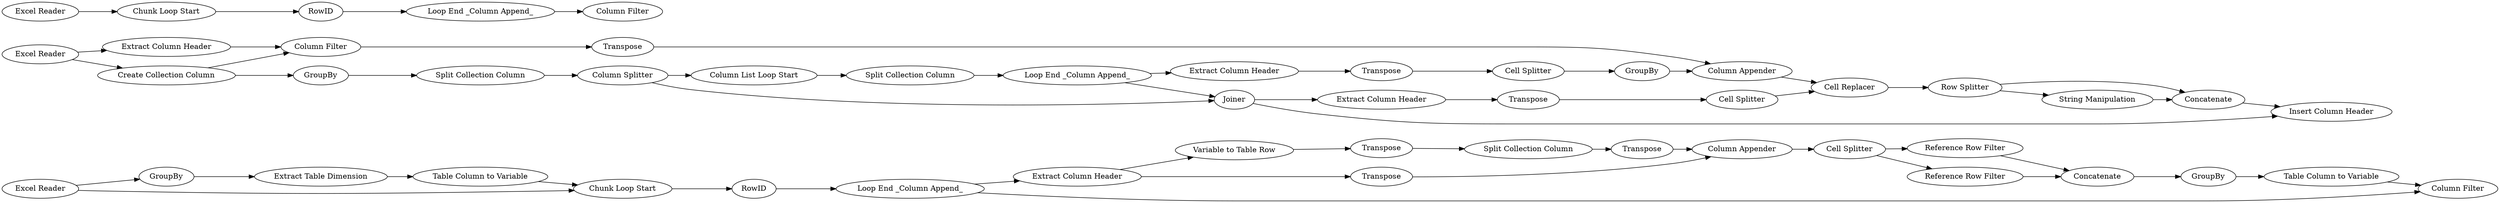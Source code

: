 digraph {
	"6294263917769925926_49" [label=GroupBy]
	"6294263917769925926_31" [label=Transpose]
	"6294263917769925926_5" [label="Chunk Loop Start"]
	"6294263917769925926_48" [label="Loop End _Column Append_"]
	"6294263917769925926_36" [label="Row Splitter"]
	"6294263917769925926_58" [label="Split Collection Column"]
	"6294263917769925926_26" [label=Transpose]
	"6294263917769925926_8" [label="Column Filter"]
	"6294263917769925926_13" [label="Split Collection Column"]
	"6294263917769925926_57" [label="Variable to Table Row"]
	"6294263917769925926_52" [label="Extract Column Header"]
	"6294263917769925926_39" [label="Insert Column Header"]
	"6294263917769925926_43" [label="Excel Reader"]
	"6294263917769925926_47" [label=RowID]
	"6294263917769925926_20" [label="Column List Loop Start"]
	"6294263917769925926_60" [label=Transpose]
	"6294263917769925926_46" [label="Chunk Loop Start"]
	"6294263917769925926_69" [label=Concatenate]
	"6294263917769925926_37" [label="String Manipulation"]
	"6294263917769925926_34" [label="Cell Replacer"]
	"6294263917769925926_59" [label=Transpose]
	"6294263917769925926_23" [label=Joiner]
	"6294263917769925926_6" [label=RowID]
	"6294263917769925926_24" [label="Extract Column Header"]
	"6294263917769925926_27" [label="Extract Column Header"]
	"6294263917769925926_66" [label="Cell Splitter"]
	"6294263917769925926_19" [label="Split Collection Column"]
	"6294263917769925926_33" [label="Cell Splitter"]
	"6294263917769925926_41" [label=GroupBy]
	"6294263917769925926_71" [label="Table Column to Variable"]
	"6294263917769925926_44" [label="Column Filter"]
	"6294263917769925926_51" [label="Table Column to Variable"]
	"6294263917769925926_18" [label="Column Splitter"]
	"6294263917769925926_50" [label="Extract Table Dimension"]
	"6294263917769925926_70" [label=GroupBy]
	"6294263917769925926_25" [label="Column Filter"]
	"6294263917769925926_64" [label=Transpose]
	"6294263917769925926_28" [label=Transpose]
	"6294263917769925926_45" [label="Excel Reader"]
	"6294263917769925926_1" [label="Excel Reader"]
	"6294263917769925926_63" [label="Column Appender"]
	"6294263917769925926_7" [label="Loop End _Column Append_"]
	"6294263917769925926_12" [label=GroupBy]
	"6294263917769925926_68" [label="Reference Row Filter"]
	"6294263917769925926_40" [label="Cell Splitter"]
	"6294263917769925926_67" [label="Reference Row Filter"]
	"6294263917769925926_11" [label="Create Collection Column"]
	"6294263917769925926_21" [label="Loop End _Column Append_"]
	"6294263917769925926_29" [label="Column Appender"]
	"6294263917769925926_38" [label=Concatenate]
	"6294263917769925926_30" [label="Extract Column Header"]
	"6294263917769925926_60" -> "6294263917769925926_63"
	"6294263917769925926_29" -> "6294263917769925926_34"
	"6294263917769925926_1" -> "6294263917769925926_5"
	"6294263917769925926_71" -> "6294263917769925926_44"
	"6294263917769925926_11" -> "6294263917769925926_25"
	"6294263917769925926_68" -> "6294263917769925926_69"
	"6294263917769925926_36" -> "6294263917769925926_37"
	"6294263917769925926_57" -> "6294263917769925926_59"
	"6294263917769925926_28" -> "6294263917769925926_40"
	"6294263917769925926_41" -> "6294263917769925926_29"
	"6294263917769925926_5" -> "6294263917769925926_6"
	"6294263917769925926_58" -> "6294263917769925926_60"
	"6294263917769925926_67" -> "6294263917769925926_69"
	"6294263917769925926_25" -> "6294263917769925926_26"
	"6294263917769925926_46" -> "6294263917769925926_47"
	"6294263917769925926_21" -> "6294263917769925926_27"
	"6294263917769925926_66" -> "6294263917769925926_67"
	"6294263917769925926_70" -> "6294263917769925926_71"
	"6294263917769925926_24" -> "6294263917769925926_25"
	"6294263917769925926_31" -> "6294263917769925926_33"
	"6294263917769925926_52" -> "6294263917769925926_57"
	"6294263917769925926_38" -> "6294263917769925926_39"
	"6294263917769925926_48" -> "6294263917769925926_44"
	"6294263917769925926_19" -> "6294263917769925926_21"
	"6294263917769925926_43" -> "6294263917769925926_11"
	"6294263917769925926_59" -> "6294263917769925926_58"
	"6294263917769925926_13" -> "6294263917769925926_18"
	"6294263917769925926_7" -> "6294263917769925926_8"
	"6294263917769925926_11" -> "6294263917769925926_12"
	"6294263917769925926_27" -> "6294263917769925926_28"
	"6294263917769925926_45" -> "6294263917769925926_46"
	"6294263917769925926_63" -> "6294263917769925926_66"
	"6294263917769925926_23" -> "6294263917769925926_30"
	"6294263917769925926_18" -> "6294263917769925926_23"
	"6294263917769925926_64" -> "6294263917769925926_63"
	"6294263917769925926_52" -> "6294263917769925926_64"
	"6294263917769925926_48" -> "6294263917769925926_52"
	"6294263917769925926_34" -> "6294263917769925926_36"
	"6294263917769925926_37" -> "6294263917769925926_38"
	"6294263917769925926_23" -> "6294263917769925926_39"
	"6294263917769925926_47" -> "6294263917769925926_48"
	"6294263917769925926_6" -> "6294263917769925926_7"
	"6294263917769925926_26" -> "6294263917769925926_29"
	"6294263917769925926_33" -> "6294263917769925926_34"
	"6294263917769925926_36" -> "6294263917769925926_38"
	"6294263917769925926_66" -> "6294263917769925926_68"
	"6294263917769925926_21" -> "6294263917769925926_23"
	"6294263917769925926_51" -> "6294263917769925926_46"
	"6294263917769925926_50" -> "6294263917769925926_51"
	"6294263917769925926_69" -> "6294263917769925926_70"
	"6294263917769925926_20" -> "6294263917769925926_19"
	"6294263917769925926_12" -> "6294263917769925926_13"
	"6294263917769925926_18" -> "6294263917769925926_20"
	"6294263917769925926_49" -> "6294263917769925926_50"
	"6294263917769925926_40" -> "6294263917769925926_41"
	"6294263917769925926_30" -> "6294263917769925926_31"
	"6294263917769925926_43" -> "6294263917769925926_24"
	"6294263917769925926_45" -> "6294263917769925926_49"
	rankdir=LR
}
